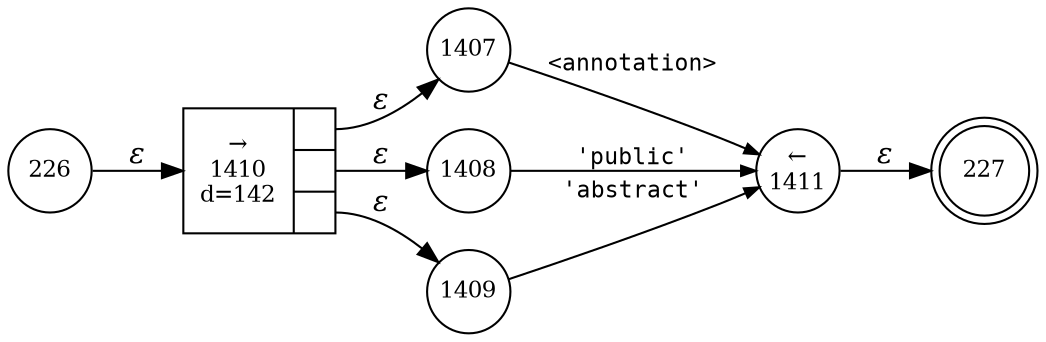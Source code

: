 digraph ATN {
rankdir=LR;
s227[fontsize=11, label="227", shape=doublecircle, fixedsize=true, width=.6];
s1408[fontsize=11,label="1408", shape=circle, fixedsize=true, width=.55, peripheries=1];
s1409[fontsize=11,label="1409", shape=circle, fixedsize=true, width=.55, peripheries=1];
s226[fontsize=11,label="226", shape=circle, fixedsize=true, width=.55, peripheries=1];
s1410[fontsize=11,label="{&rarr;\n1410\nd=142|{<p0>|<p1>|<p2>}}", shape=record, fixedsize=false, peripheries=1];
s1411[fontsize=11,label="&larr;\n1411", shape=circle, fixedsize=true, width=.55, peripheries=1];
s1407[fontsize=11,label="1407", shape=circle, fixedsize=true, width=.55, peripheries=1];
s226 -> s1410 [fontname="Times-Italic", label="&epsilon;"];
s1410:p0 -> s1407 [fontname="Times-Italic", label="&epsilon;"];
s1410:p1 -> s1408 [fontname="Times-Italic", label="&epsilon;"];
s1410:p2 -> s1409 [fontname="Times-Italic", label="&epsilon;"];
s1407 -> s1411 [fontsize=11, fontname="Courier", arrowsize=.7, label = "<annotation>", arrowhead = normal];
s1408 -> s1411 [fontsize=11, fontname="Courier", arrowsize=.7, label = "'public'", arrowhead = normal];
s1409 -> s1411 [fontsize=11, fontname="Courier", arrowsize=.7, label = "'abstract'", arrowhead = normal];
s1411 -> s227 [fontname="Times-Italic", label="&epsilon;"];
}